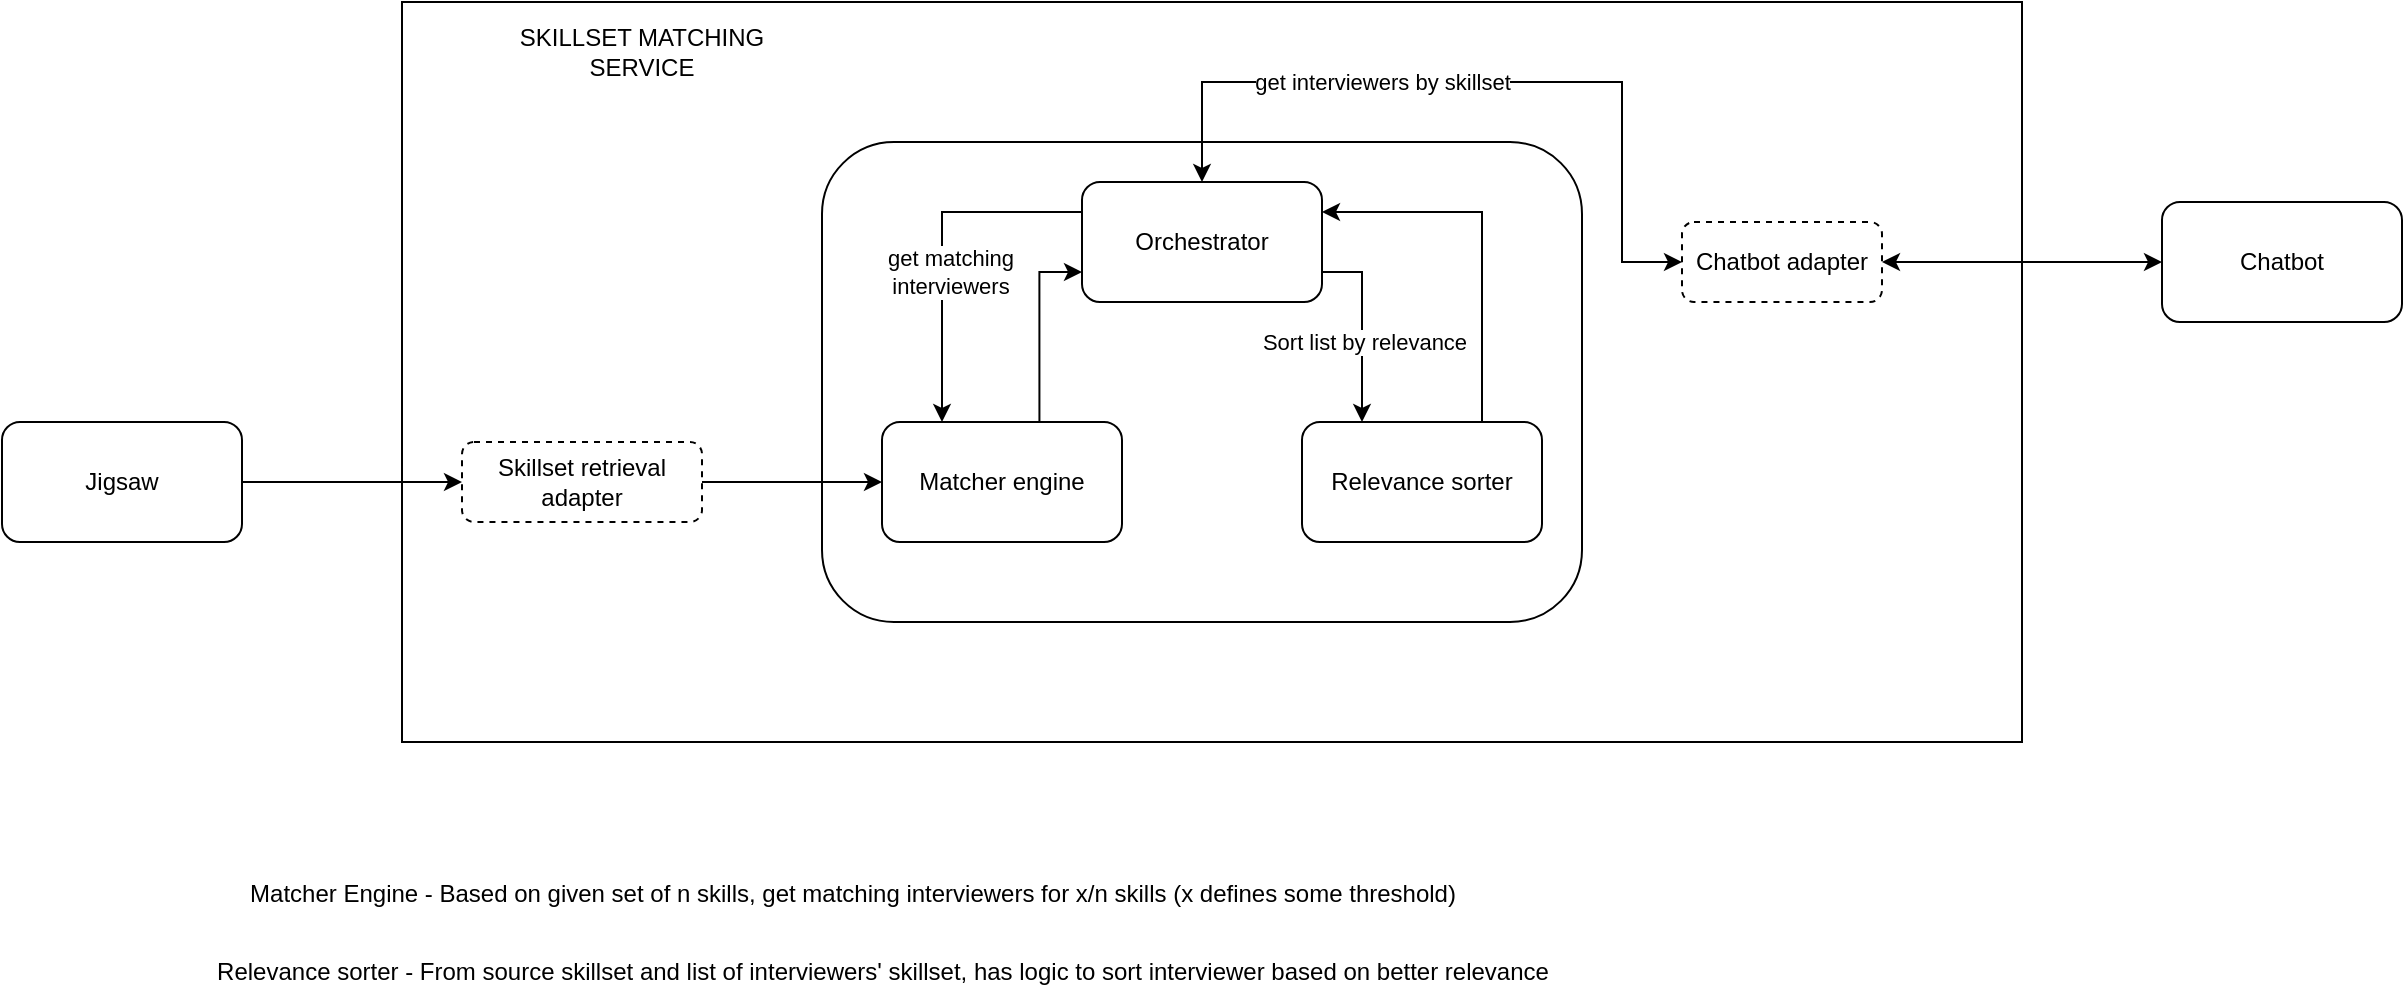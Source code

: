 <mxfile version="26.1.1">
  <diagram name="Page-1" id="t_NdAwwZYzvsR7c-pC3h">
    <mxGraphModel dx="2380" dy="918" grid="1" gridSize="10" guides="1" tooltips="1" connect="1" arrows="1" fold="1" page="1" pageScale="1" pageWidth="827" pageHeight="1169" math="0" shadow="0">
      <root>
        <mxCell id="0" />
        <mxCell id="1" parent="0" />
        <mxCell id="7uCnUSEV0laj77l-rDpc-1" value="" style="rounded=0;whiteSpace=wrap;html=1;" vertex="1" parent="1">
          <mxGeometry x="160" y="60" width="810" height="370" as="geometry" />
        </mxCell>
        <mxCell id="7uCnUSEV0laj77l-rDpc-2" value="" style="rounded=1;whiteSpace=wrap;html=1;" vertex="1" parent="1">
          <mxGeometry x="370" y="130" width="380" height="240" as="geometry" />
        </mxCell>
        <mxCell id="7uCnUSEV0laj77l-rDpc-7" style="edgeStyle=orthogonalEdgeStyle;rounded=0;orthogonalLoop=1;jettySize=auto;html=1;exitX=1;exitY=0.5;exitDx=0;exitDy=0;entryX=0;entryY=0.5;entryDx=0;entryDy=0;jumpStyle=arc;" edge="1" parent="1" source="7uCnUSEV0laj77l-rDpc-5" target="7uCnUSEV0laj77l-rDpc-6">
          <mxGeometry relative="1" as="geometry" />
        </mxCell>
        <mxCell id="7uCnUSEV0laj77l-rDpc-5" value="Jigsaw" style="rounded=1;whiteSpace=wrap;html=1;" vertex="1" parent="1">
          <mxGeometry x="-40" y="270" width="120" height="60" as="geometry" />
        </mxCell>
        <mxCell id="7uCnUSEV0laj77l-rDpc-12" style="edgeStyle=orthogonalEdgeStyle;rounded=0;orthogonalLoop=1;jettySize=auto;html=1;exitX=1;exitY=0.5;exitDx=0;exitDy=0;entryX=0;entryY=0.5;entryDx=0;entryDy=0;" edge="1" parent="1" source="7uCnUSEV0laj77l-rDpc-6" target="7uCnUSEV0laj77l-rDpc-20">
          <mxGeometry relative="1" as="geometry" />
        </mxCell>
        <mxCell id="7uCnUSEV0laj77l-rDpc-6" value="Skillset retrieval adapter" style="rounded=1;whiteSpace=wrap;html=1;dashed=1;" vertex="1" parent="1">
          <mxGeometry x="190" y="280" width="120" height="40" as="geometry" />
        </mxCell>
        <mxCell id="7uCnUSEV0laj77l-rDpc-8" value="Chatbot" style="rounded=1;whiteSpace=wrap;html=1;" vertex="1" parent="1">
          <mxGeometry x="1040" y="160" width="120" height="60" as="geometry" />
        </mxCell>
        <mxCell id="7uCnUSEV0laj77l-rDpc-9" value="Chatbot adapter" style="rounded=1;whiteSpace=wrap;html=1;dashed=1;" vertex="1" parent="1">
          <mxGeometry x="800" y="170" width="100" height="40" as="geometry" />
        </mxCell>
        <mxCell id="7uCnUSEV0laj77l-rDpc-23" style="edgeStyle=orthogonalEdgeStyle;rounded=0;orthogonalLoop=1;jettySize=auto;html=1;exitX=0;exitY=0.25;exitDx=0;exitDy=0;entryX=0.25;entryY=0;entryDx=0;entryDy=0;" edge="1" parent="1" source="7uCnUSEV0laj77l-rDpc-18" target="7uCnUSEV0laj77l-rDpc-20">
          <mxGeometry relative="1" as="geometry" />
        </mxCell>
        <mxCell id="7uCnUSEV0laj77l-rDpc-25" value="get matching&lt;div&gt;interviewers&lt;/div&gt;" style="edgeLabel;html=1;align=center;verticalAlign=middle;resizable=0;points=[];" vertex="1" connectable="0" parent="7uCnUSEV0laj77l-rDpc-23">
          <mxGeometry x="0.137" y="4" relative="1" as="geometry">
            <mxPoint as="offset" />
          </mxGeometry>
        </mxCell>
        <mxCell id="7uCnUSEV0laj77l-rDpc-27" style="edgeStyle=orthogonalEdgeStyle;rounded=0;orthogonalLoop=1;jettySize=auto;html=1;exitX=1;exitY=0.75;exitDx=0;exitDy=0;entryX=0.25;entryY=0;entryDx=0;entryDy=0;" edge="1" parent="1" source="7uCnUSEV0laj77l-rDpc-18" target="7uCnUSEV0laj77l-rDpc-21">
          <mxGeometry relative="1" as="geometry" />
        </mxCell>
        <mxCell id="7uCnUSEV0laj77l-rDpc-28" value="Sort list by relevance" style="edgeLabel;html=1;align=center;verticalAlign=middle;resizable=0;points=[];" vertex="1" connectable="0" parent="7uCnUSEV0laj77l-rDpc-27">
          <mxGeometry x="-0.011" y="1" relative="1" as="geometry">
            <mxPoint y="8" as="offset" />
          </mxGeometry>
        </mxCell>
        <mxCell id="7uCnUSEV0laj77l-rDpc-18" value="Orchestrator" style="rounded=1;whiteSpace=wrap;html=1;" vertex="1" parent="1">
          <mxGeometry x="500" y="150" width="120" height="60" as="geometry" />
        </mxCell>
        <mxCell id="7uCnUSEV0laj77l-rDpc-24" style="edgeStyle=orthogonalEdgeStyle;rounded=0;orthogonalLoop=1;jettySize=auto;html=1;exitX=0.656;exitY=0.033;exitDx=0;exitDy=0;entryX=0;entryY=0.75;entryDx=0;entryDy=0;exitPerimeter=0;" edge="1" parent="1" source="7uCnUSEV0laj77l-rDpc-20" target="7uCnUSEV0laj77l-rDpc-18">
          <mxGeometry relative="1" as="geometry" />
        </mxCell>
        <mxCell id="7uCnUSEV0laj77l-rDpc-20" value="Matcher engine" style="rounded=1;whiteSpace=wrap;html=1;" vertex="1" parent="1">
          <mxGeometry x="400" y="270" width="120" height="60" as="geometry" />
        </mxCell>
        <mxCell id="7uCnUSEV0laj77l-rDpc-32" style="edgeStyle=orthogonalEdgeStyle;rounded=0;orthogonalLoop=1;jettySize=auto;html=1;exitX=0.75;exitY=0;exitDx=0;exitDy=0;entryX=1;entryY=0.25;entryDx=0;entryDy=0;" edge="1" parent="1" source="7uCnUSEV0laj77l-rDpc-21" target="7uCnUSEV0laj77l-rDpc-18">
          <mxGeometry relative="1" as="geometry" />
        </mxCell>
        <mxCell id="7uCnUSEV0laj77l-rDpc-21" value="Relevance sorter" style="rounded=1;whiteSpace=wrap;html=1;" vertex="1" parent="1">
          <mxGeometry x="610" y="270" width="120" height="60" as="geometry" />
        </mxCell>
        <mxCell id="7uCnUSEV0laj77l-rDpc-29" value="Matcher Engine - Based on given set of n skills, get matching interviewers for x/n skills (x defines some threshold)&lt;div&gt;&lt;br&gt;&lt;/div&gt;" style="text;html=1;align=center;verticalAlign=middle;resizable=0;points=[];autosize=1;strokeColor=none;fillColor=none;" vertex="1" parent="1">
          <mxGeometry x="70" y="493" width="630" height="40" as="geometry" />
        </mxCell>
        <mxCell id="7uCnUSEV0laj77l-rDpc-30" value="Relevance sorter - From source skillset and list of interviewers&#39; skillset, has logic to sort interviewer based on better relevance" style="text;html=1;align=center;verticalAlign=middle;resizable=0;points=[];autosize=1;strokeColor=none;fillColor=none;" vertex="1" parent="1">
          <mxGeometry x="55" y="530" width="690" height="30" as="geometry" />
        </mxCell>
        <mxCell id="7uCnUSEV0laj77l-rDpc-33" value="get interviewers by skillset" style="endArrow=classic;startArrow=classic;html=1;rounded=0;entryX=0;entryY=0.5;entryDx=0;entryDy=0;exitX=0.5;exitY=0;exitDx=0;exitDy=0;" edge="1" parent="1" source="7uCnUSEV0laj77l-rDpc-18" target="7uCnUSEV0laj77l-rDpc-9">
          <mxGeometry x="-0.263" width="50" height="50" relative="1" as="geometry">
            <mxPoint x="640" y="360" as="sourcePoint" />
            <mxPoint x="690" y="310" as="targetPoint" />
            <Array as="points">
              <mxPoint x="560" y="100" />
              <mxPoint x="770" y="100" />
              <mxPoint x="770" y="190" />
            </Array>
            <mxPoint as="offset" />
          </mxGeometry>
        </mxCell>
        <mxCell id="7uCnUSEV0laj77l-rDpc-34" value="" style="endArrow=classic;startArrow=classic;html=1;rounded=0;entryX=0;entryY=0.5;entryDx=0;entryDy=0;exitX=1;exitY=0.5;exitDx=0;exitDy=0;" edge="1" parent="1" source="7uCnUSEV0laj77l-rDpc-9" target="7uCnUSEV0laj77l-rDpc-8">
          <mxGeometry width="50" height="50" relative="1" as="geometry">
            <mxPoint x="640" y="360" as="sourcePoint" />
            <mxPoint x="690" y="310" as="targetPoint" />
          </mxGeometry>
        </mxCell>
        <mxCell id="7uCnUSEV0laj77l-rDpc-35" value="SKILLSET MATCHING SERVICE" style="text;html=1;align=center;verticalAlign=middle;whiteSpace=wrap;rounded=0;" vertex="1" parent="1">
          <mxGeometry x="200" y="70" width="160" height="30" as="geometry" />
        </mxCell>
      </root>
    </mxGraphModel>
  </diagram>
</mxfile>
